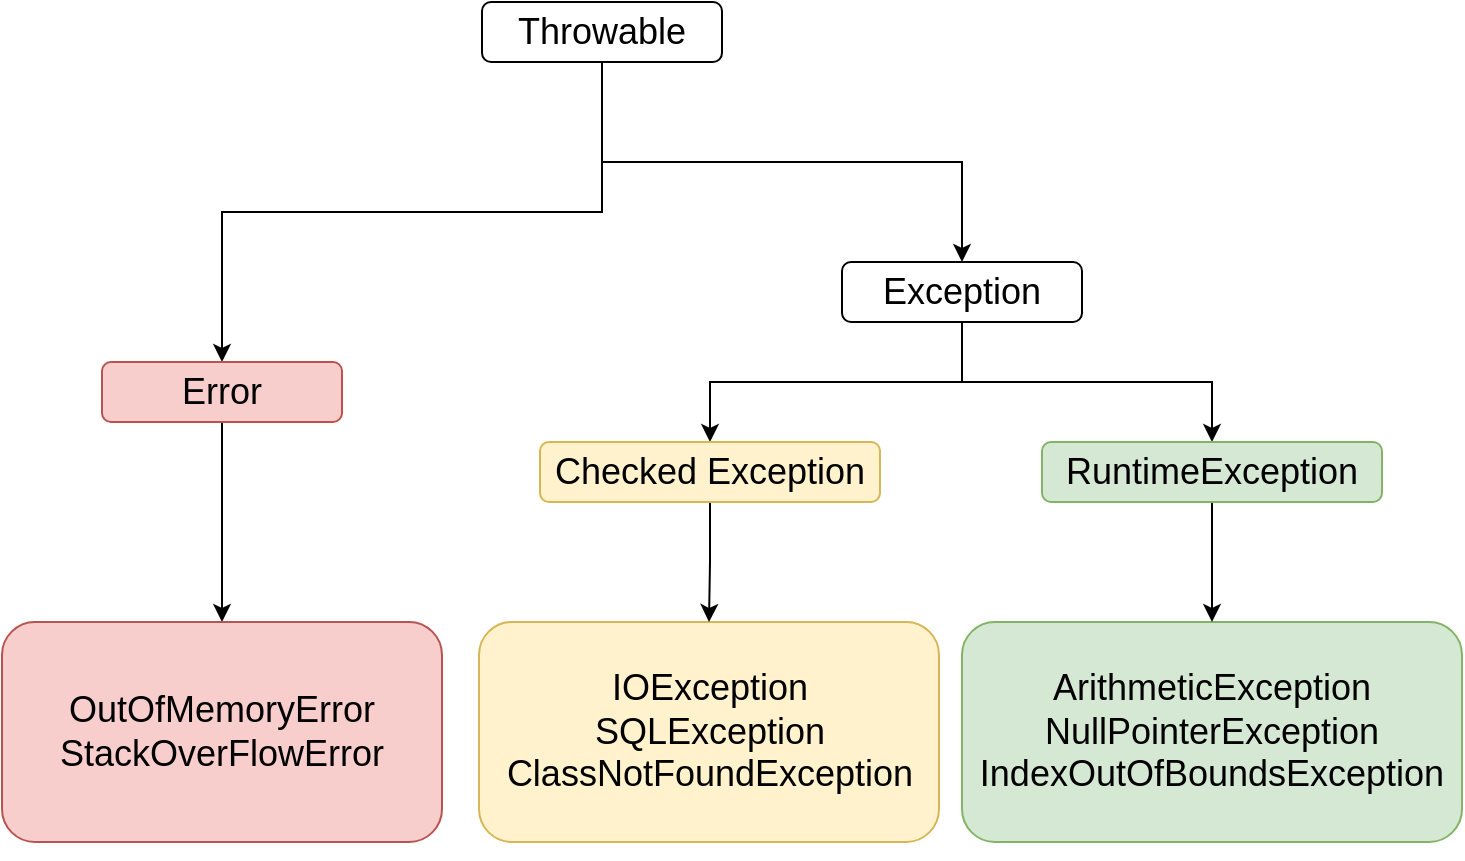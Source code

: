 <mxfile version="14.4.9" type="github"><diagram id="B1HPytH45qdHjUpGs14Q" name="Page-1"><mxGraphModel dx="1503" dy="836" grid="1" gridSize="10" guides="1" tooltips="1" connect="1" arrows="1" fold="1" page="1" pageScale="1" pageWidth="827" pageHeight="1169" math="0" shadow="0"><root><mxCell id="0"/><mxCell id="1" parent="0"/><mxCell id="TQmTdVaabDGg_XEWwc4Z-14" style="edgeStyle=orthogonalEdgeStyle;rounded=0;orthogonalLoop=1;jettySize=auto;html=1;exitX=0.5;exitY=1;exitDx=0;exitDy=0;entryX=0.5;entryY=0;entryDx=0;entryDy=0;fontSize=18;" edge="1" parent="1" source="TQmTdVaabDGg_XEWwc4Z-1" target="TQmTdVaabDGg_XEWwc4Z-2"><mxGeometry relative="1" as="geometry"/></mxCell><mxCell id="TQmTdVaabDGg_XEWwc4Z-16" style="edgeStyle=orthogonalEdgeStyle;rounded=0;orthogonalLoop=1;jettySize=auto;html=1;exitX=0.5;exitY=1;exitDx=0;exitDy=0;entryX=0.5;entryY=0;entryDx=0;entryDy=0;fontSize=18;" edge="1" parent="1" source="TQmTdVaabDGg_XEWwc4Z-1" target="TQmTdVaabDGg_XEWwc4Z-3"><mxGeometry relative="1" as="geometry"/></mxCell><mxCell id="TQmTdVaabDGg_XEWwc4Z-1" value="Throwable" style="rounded=1;whiteSpace=wrap;html=1;fontSize=18;" vertex="1" parent="1"><mxGeometry x="300" y="190" width="120" height="30" as="geometry"/></mxCell><mxCell id="TQmTdVaabDGg_XEWwc4Z-23" style="edgeStyle=orthogonalEdgeStyle;rounded=0;orthogonalLoop=1;jettySize=auto;html=1;exitX=0.5;exitY=1;exitDx=0;exitDy=0;entryX=0.5;entryY=0;entryDx=0;entryDy=0;fontSize=18;" edge="1" parent="1" source="TQmTdVaabDGg_XEWwc4Z-2" target="TQmTdVaabDGg_XEWwc4Z-4"><mxGeometry relative="1" as="geometry"/></mxCell><mxCell id="TQmTdVaabDGg_XEWwc4Z-2" value="Error" style="rounded=1;whiteSpace=wrap;html=1;fontSize=18;fillColor=#f8cecc;strokeColor=#b85450;" vertex="1" parent="1"><mxGeometry x="110" y="370" width="120" height="30" as="geometry"/></mxCell><mxCell id="TQmTdVaabDGg_XEWwc4Z-19" style="edgeStyle=orthogonalEdgeStyle;rounded=0;orthogonalLoop=1;jettySize=auto;html=1;exitX=0.5;exitY=1;exitDx=0;exitDy=0;fontSize=18;" edge="1" parent="1" source="TQmTdVaabDGg_XEWwc4Z-3" target="TQmTdVaabDGg_XEWwc4Z-7"><mxGeometry relative="1" as="geometry"/></mxCell><mxCell id="TQmTdVaabDGg_XEWwc4Z-20" style="edgeStyle=orthogonalEdgeStyle;rounded=0;orthogonalLoop=1;jettySize=auto;html=1;exitX=0.5;exitY=1;exitDx=0;exitDy=0;entryX=0.5;entryY=0;entryDx=0;entryDy=0;fontSize=18;" edge="1" parent="1" source="TQmTdVaabDGg_XEWwc4Z-3" target="TQmTdVaabDGg_XEWwc4Z-8"><mxGeometry relative="1" as="geometry"/></mxCell><mxCell id="TQmTdVaabDGg_XEWwc4Z-3" value="Exception" style="rounded=1;whiteSpace=wrap;html=1;fontSize=18;" vertex="1" parent="1"><mxGeometry x="480" y="320" width="120" height="30" as="geometry"/></mxCell><mxCell id="TQmTdVaabDGg_XEWwc4Z-4" value="OutOfMemoryError&lt;br&gt;StackOverFlowError" style="rounded=1;whiteSpace=wrap;html=1;fontSize=18;fillColor=#f8cecc;strokeColor=#b85450;" vertex="1" parent="1"><mxGeometry x="60" y="500" width="220" height="110" as="geometry"/></mxCell><mxCell id="TQmTdVaabDGg_XEWwc4Z-5" value="IOException&lt;br&gt;SQLException&lt;br&gt;ClassNotFoundException" style="rounded=1;whiteSpace=wrap;html=1;fontSize=18;fillColor=#fff2cc;strokeColor=#d6b656;" vertex="1" parent="1"><mxGeometry x="298.5" y="500" width="230" height="110" as="geometry"/></mxCell><mxCell id="TQmTdVaabDGg_XEWwc4Z-6" value="ArithmeticException&lt;br&gt;NullPointerException&lt;br&gt;IndexOutOfBoundsException" style="rounded=1;whiteSpace=wrap;html=1;fontSize=18;fillColor=#d5e8d4;strokeColor=#82b366;" vertex="1" parent="1"><mxGeometry x="540" y="500" width="250" height="110" as="geometry"/></mxCell><mxCell id="TQmTdVaabDGg_XEWwc4Z-21" style="edgeStyle=orthogonalEdgeStyle;rounded=0;orthogonalLoop=1;jettySize=auto;html=1;exitX=0.5;exitY=1;exitDx=0;exitDy=0;fontSize=18;" edge="1" parent="1" source="TQmTdVaabDGg_XEWwc4Z-7" target="TQmTdVaabDGg_XEWwc4Z-5"><mxGeometry relative="1" as="geometry"/></mxCell><mxCell id="TQmTdVaabDGg_XEWwc4Z-7" value="Checked Exception" style="rounded=1;whiteSpace=wrap;html=1;fontSize=18;fillColor=#fff2cc;strokeColor=#d6b656;" vertex="1" parent="1"><mxGeometry x="329" y="410" width="170" height="30" as="geometry"/></mxCell><mxCell id="TQmTdVaabDGg_XEWwc4Z-22" style="edgeStyle=orthogonalEdgeStyle;rounded=0;orthogonalLoop=1;jettySize=auto;html=1;exitX=0.5;exitY=1;exitDx=0;exitDy=0;entryX=0.5;entryY=0;entryDx=0;entryDy=0;fontSize=18;" edge="1" parent="1" source="TQmTdVaabDGg_XEWwc4Z-8" target="TQmTdVaabDGg_XEWwc4Z-6"><mxGeometry relative="1" as="geometry"/></mxCell><mxCell id="TQmTdVaabDGg_XEWwc4Z-8" value="RuntimeException" style="rounded=1;whiteSpace=wrap;html=1;fontSize=18;fillColor=#d5e8d4;strokeColor=#82b366;" vertex="1" parent="1"><mxGeometry x="580" y="410" width="170" height="30" as="geometry"/></mxCell><mxCell id="TQmTdVaabDGg_XEWwc4Z-12" style="edgeStyle=orthogonalEdgeStyle;rounded=0;orthogonalLoop=1;jettySize=auto;html=1;exitX=0.5;exitY=1;exitDx=0;exitDy=0;fontSize=18;" edge="1" parent="1" source="TQmTdVaabDGg_XEWwc4Z-8" target="TQmTdVaabDGg_XEWwc4Z-8"><mxGeometry relative="1" as="geometry"/></mxCell><mxCell id="TQmTdVaabDGg_XEWwc4Z-25" style="edgeStyle=orthogonalEdgeStyle;rounded=0;orthogonalLoop=1;jettySize=auto;html=1;exitX=0.5;exitY=1;exitDx=0;exitDy=0;fontSize=18;" edge="1" parent="1" source="TQmTdVaabDGg_XEWwc4Z-5" target="TQmTdVaabDGg_XEWwc4Z-5"><mxGeometry relative="1" as="geometry"/></mxCell></root></mxGraphModel></diagram></mxfile>